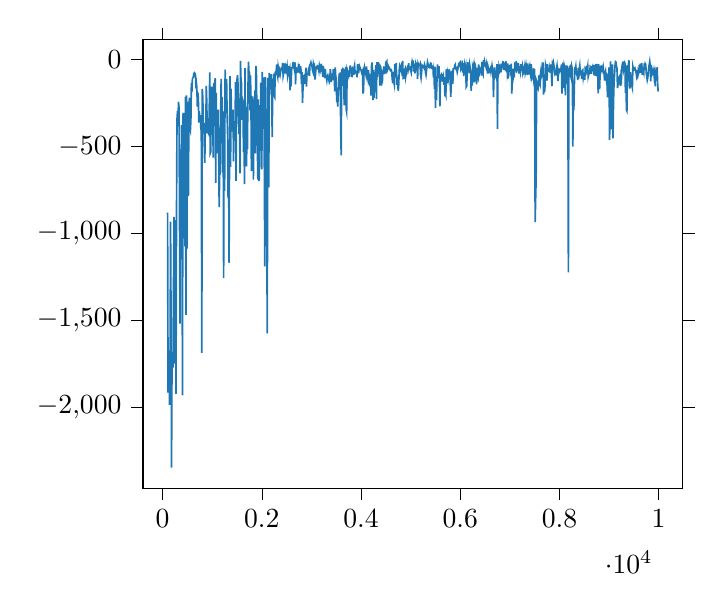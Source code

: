 % This file was created by tikzplotlib v0.9.1.
\begin{tikzpicture}

\definecolor{color0}{rgb}{0.122,0.467,0.706}

\begin{axis}[
tick align=outside,
tick pos=both,
x grid style={white!69.02!black},
xmin=-394.5, xmax=10484.5,
xtick style={color=black},
y grid style={white!69.02!black},
ymin=-2464.461, ymax=114.822,
ytick style={color=black}
]
\addplot [semithick, color0]
table {%
100 -880.039
110 -1914.783
120 -1762.04
130 -1674.133
140 -1986.142
150 -1796.126
160 -931.063
170 -1467.892
180 -2347.22
190 -1715.15
200 -1720.0
210 -1770.838
220 -1291.051
230 -904.647
240 -1173.897
250 -1748.054
260 -922.634
270 -1922.865
280 -894.511
290 -341.725
300 -296.443
310 -349.259
320 -242.169
330 -272.741
340 -850.612
350 -1518.427
360 -563.349
370 -881.545
380 -375.835
390 -581.395
400 -1930.672
410 -339.544
420 -351.003
430 -306.043
440 -867.696
450 -1073.26
460 -212.481
470 -1467.258
480 -205.699
490 -1087.25
500 -353.473
510 -242.811
520 -785.218
530 -292.479
540 -218.293
550 -395.749
560 -407.536
570 -348.24
580 -134.822
590 -185.633
600 -111.329
610 -104.149
620 -99.713
630 -79.132
640 -75.706
650 -80.421
660 -80.322
670 -141.219
680 -130.922
690 -160.512
700 -269.872
710 -187.961
720 -218.801
730 -361.716
740 -296.533
750 -345.175
760 -318.938
770 -393.446
780 -410.603
790 -1686.414
800 -167.388
810 -218.701
820 -357.208
830 -425.07
840 -362.901
850 -592.817
860 -406.864
870 -423.228
880 -150.263
890 -238.071
900 -416.518
910 -416.04
920 -422.912
930 -428.256
940 -290.972
950 -73.064
960 -538.592
970 -530.898
980 -271.427
990 -155.168
1000 -327.301
1010 -305.418
1020 -563.415
1030 -133.997
1040 -151.878
1050 -142.65
1060 -106.683
1070 -708.354
1080 -190.469
1090 -434.5
1100 -435.005
1110 -538.881
1120 -287.077
1130 -495.261
1140 -848.612
1150 -657.577
1160 -657.024
1170 -324.764
1180 -109.813
1190 -467.224
1200 -214.959
1210 -649.601
1220 -297.861
1230 -1256.738
1240 -357.992
1250 -754.271
1260 -56.454
1270 -180.665
1280 -308.723
1290 -111.952
1300 -305.348
1310 -430.012
1320 -796.835
1330 -553.405
1340 -1168.849
1350 -455.735
1360 -95.004
1370 -616.1
1380 -166.607
1390 -413.44
1400 -295.982
1410 -378.287
1420 -287.877
1430 -584.635
1440 -377.432
1450 -412.507
1460 -374.328
1470 -128.666
1480 -696.985
1490 -279.409
1500 -113.725
1510 -89.243
1520 -141.034
1530 -309.729
1540 -428.211
1550 -289.813
1560 -653.212
1570 -7.118
1580 -118.024
1590 -134.529
1600 -346.042
1610 -230.177
1620 -242.489
1630 -531.002
1640 -335.127
1650 -715.887
1660 -48.49
1670 -457.753
1680 -271.174
1690 -613.566
1700 -453.325
1710 -514.956
1720 -174.296
1730 -11.853
1740 -65.567
1750 -73.75
1760 -292.081
1770 -90.109
1780 -200.263
1790 -640.338
1800 -521.355
1810 -211.277
1820 -243.572
1830 -690.245
1840 -282.026
1850 -442.28
1860 -176.594
1870 -538.642
1880 -36.086
1890 -63.132
1900 -291.83
1910 -495.537
1920 -689.339
1930 -227.911
1940 -697.826
1950 -680.657
1960 -260.616
1970 -524.61
1980 -132.175
1990 -206.492
2000 -630.219
2010 -69.933
2020 -221.347
2030 -103.743
2040 -165.394
2050 -589.753
2060 -1189.399
2070 -98.73
2080 -344.179
2090 -377.373
2100 -1024.52
2110 -1574.277
2120 -104.357
2130 -138.158
2140 -734.403
2150 -75.477
2160 -169.959
2170 -114.705
2180 -114.548
2190 -83.83
2200 -254.993
2210 -445.41
2220 -109.247
2230 -183.484
2240 -79.966
2250 -205.538
2260 -213.778
2270 -73.146
2280 -72.347
2290 -64.671
2300 -27.097
2310 -86.35
2320 -100.459
2330 -39.568
2340 -55.889
2350 -75.152
2360 -61.941
2370 -84.57
2380 -67.431
2390 -53.434
2400 -48.045
2410 -51.729
2420 -17.996
2430 -92.84
2440 -77.26
2450 -70.775
2460 -21.013
2470 -51.373
2480 -79.624
2490 -47.5
2500 -62.769
2510 -43.123
2520 -90.581
2530 -71.145
2540 -35.906
2550 -66.351
2560 -54.493
2570 -176.447
2580 -40.71
2590 -152.675
2600 -57.833
2610 -44.3
2620 -42.762
2630 -16.965
2640 -16.859
2650 -48.448
2660 -61.637
2670 -15.071
2680 -141.832
2690 -42.513
2700 -67.11
2710 -71.403
2720 -68.914
2730 -48.962
2740 -73.479
2750 -24.13
2760 -54.283
2770 -79.111
2780 -36.754
2790 -60.8
2800 -140.359
2810 -69.992
2820 -248.572
2830 -164.246
2840 -93.558
2850 -96.058
2860 -140.338
2870 -86.592
2880 -84.334
2890 -45.315
2900 -154.267
2910 -81.307
2920 -82.219
2930 -83.706
2940 -56.732
2950 -47.921
2960 -92.96
2970 -29.662
2980 -26.216
2990 -15.984
3000 -28.413
3010 -34.794
3020 -57.85
3030 -68.286
3040 -23.321
3050 -35.765
3060 -31.303
3070 -114.072
3080 -91.979
3090 -54.269
3100 -45.069
3110 -47.8
3120 -35.039
3130 -37.391
3140 -48.911
3150 -64.096
3160 -32.376
3170 -45.148
3180 -60.201
3190 -45.84
3200 -23.372
3210 -65.783
3220 -68.413
3230 -97.974
3240 -35.755
3250 -85.82
3260 -95.929
3270 -89.201
3280 -52.882
3290 -100.651
3300 -103.921
3310 -120.046
3320 -95.745
3330 -89.166
3340 -103.442
3350 -114.584
3360 -128.419
3370 -118.91
3380 -53.821
3390 -78.235
3400 -128.55
3410 -91.093
3420 -87.866
3430 -117.858
3440 -54.079
3450 -112.892
3460 -90.285
3470 -181.825
3480 -43.639
3490 -94.813
3500 -111.734
3510 -243.212
3520 -199.844
3530 -270.401
3540 -198.683
3550 -140.781
3560 -79.434
3570 -165.245
3580 -72.48
3590 -402.344
3600 -549.804
3610 -52.23
3620 -80.559
3630 -150.089
3640 -54.519
3650 -58.486
3660 -262.466
3670 -79.09
3680 -105.577
3690 -41.442
3700 -287.216
3710 -301.917
3720 -54.505
3730 -64.467
3740 -77.318
3750 -90.698
3760 -62.113
3770 -98.601
3780 -32.835
3790 -51.307
3800 -50.784
3810 -60.064
3820 -100.831
3830 -51.819
3840 -57.477
3850 -86.391
3860 -45.729
3870 -31.959
3880 -73.446
3890 -69.387
3900 -68.649
3910 -79.314
3920 -100.854
3930 -30.962
3940 -30.008
3950 -78.189
3960 -51.946
3970 -37.318
3980 -45.34
3990 -57.357
4000 -57.958
4010 -71.479
4020 -80.851
4030 -70.149
4040 -194.498
4050 -178.265
4060 -69.589
4070 -47.207
4080 -67.069
4090 -68.656
4100 -85.934
4110 -38.139
4120 -71.288
4130 -92.164
4140 -59.988
4150 -113.338
4160 -97.323
4170 -133.25
4180 -144.796
4190 -80.992
4200 -206.83
4210 -43.383
4220 -16.069
4230 -71.971
4240 -231.911
4250 -58.002
4260 -219.006
4270 -144.135
4280 -134.642
4290 -89.992
4300 -31.609
4310 -226.974
4320 -13.908
4330 -99.966
4340 -18.25
4350 -18.342
4360 -46.371
4370 -28.788
4380 -149.542
4390 -39.675
4400 -45.368
4410 -149.315
4420 -125.418
4430 -127.663
4440 -67.029
4450 -58.976
4460 -44.351
4470 -45.836
4480 -82.292
4490 -51.531
4500 -76.788
4510 -17.089
4520 -11.168
4530 -61.116
4540 -53.556
4550 -36.44
4560 -42.815
4570 -43.565
4580 -54.032
4590 -61.136
4600 -58.001
4610 -57.226
4620 -73.042
4630 -113.619
4640 -135.646
4650 -69.692
4660 -126.07
4670 -141.993
4680 -23.683
4690 -49.819
4700 -44.262
4710 -18.675
4720 -144.124
4730 -117.517
4740 -143.963
4750 -178.508
4760 -143.794
4770 -60.169
4780 -33.085
4790 -39.656
4800 -64.39
4810 -70.854
4820 -15.878
4830 -93.627
4840 -6.946
4850 -107.768
4860 -106.635
4870 -104.164
4880 -59.237
4890 -51.409
4900 -98.088
4910 -80.358
4920 -81.238
4930 -44.837
4940 -39.443
4950 -52.31
4960 -20.657
4970 -48.654
4980 -42.039
4990 -44.296
5000 -61.812
5010 -72.471
5020 -25.22
5030 -8.825
5040 -19.754
5050 -15.652
5060 -68.724
5070 -23.441
5080 -59.242
5090 -78.8
5100 -20.641
5110 -30.033
5120 -35.624
5130 -15.895
5140 -110.583
5150 -21.319
5160 -29.243
5170 -28.164
5180 -31.531
5190 -24.127
5200 -85.407
5210 -104.855
5220 -76.737
5230 -30.815
5240 -34.439
5250 -40.228
5260 -42.637
5270 -47.882
5280 -27.324
5290 -37.013
5300 -73.5
5310 -87.913
5320 -63.902
5330 -37.132
5340 -13.568
5350 -24.873
5360 -33.0
5370 -44.718
5380 -46.35
5390 -44.526
5400 -20.031
5410 -21.033
5420 -46.846
5430 -49.849
5440 -49.127
5450 -41.28
5460 -103.162
5470 -68.289
5480 -169.685
5490 -40.405
5500 -277.412
5510 -104.42
5520 -232.69
5530 -125.894
5540 -26.937
5550 -106.623
5560 -70.176
5570 -37.185
5580 -96.568
5590 -267.98
5600 -124.604
5610 -91.081
5620 -85.843
5630 -126.334
5640 -81.376
5650 -103.297
5660 -93.112
5670 -144.596
5680 -100.359
5690 -199.268
5700 -195.102
5710 -205.435
5720 -54.585
5730 -94.365
5740 -109.683
5750 -79.981
5760 -100.321
5770 -61.035
5780 -59.99
5790 -73.759
5800 -148.213
5810 -213.659
5820 -91.877
5830 -68.486
5840 -66.327
5850 -140.515
5860 -52.058
5870 -50.374
5880 -50.547
5890 -32.388
5900 -27.475
5910 -51.731
5920 -57.327
5930 -52.132
5940 -70.964
5950 -56.251
5960 -40.529
5970 -23.902
5980 -20.263
5990 -29.504
6000 -21.579
6010 -51.394
6020 -42.489
6030 -62.81
6040 -5.714
6050 -74.347
6060 -19.523
6070 -93.56
6080 -68.972
6090 -33.632
6100 -54.541
6110 -39.824
6120 -157.027
6130 -151.575
6140 -85.839
6150 -14.063
6160 -65.503
6170 -68.668
6180 -55.624
6190 -27.022
6200 -46.716
6210 -84.812
6220 -178.541
6230 -64.231
6240 -148.643
6250 -39.558
6260 -50.256
6270 -33.793
6280 -129.823
6290 -20.463
6300 -25.928
6310 -90.79
6320 -77.668
6330 -141.199
6340 -47.178
6350 -85.731
6360 -98.339
6370 -27.171
6380 -45.865
6390 -71.434
6400 -56.242
6410 -52.789
6420 -46.945
6430 -91.237
6440 -13.149
6450 -69.68
6460 -81.047
6470 -2.758
6480 -22.248
6490 -8.263
6500 -29.943
6510 -34.684
6520 -43.472
6530 -26.367
6540 -51.444
6550 -38.527
6560 -79.694
6570 -57.185
6580 -73.538
6590 -72.443
6600 -53.891
6610 -47.832
6620 -70.472
6630 -52.227
6640 -33.372
6650 -53.926
6660 -74.625
6670 -215.111
6680 -102.987
6690 -44.482
6700 -87.528
6710 -96.542
6720 -101.756
6730 -81.66
6740 -25.867
6750 -397.326
6760 -74.776
6770 -81.382
6780 -38.8
6790 -53.32
6800 -27.02
6810 -69.574
6820 -69.524
6830 -28.71
6840 -30.191
6850 -28.584
6860 -7.908
6870 -58.457
6880 -21.482
6890 -26.338
6900 -55.122
6910 -58.258
6920 -8.405
6930 -61.96
6940 -19.846
6950 -79.995
6960 -61.772
6970 -108.282
6980 -28.454
6990 -69.598
7000 -37.416
7010 -35.08
7020 -91.531
7030 -22.674
7040 -195.546
7050 -79.351
7060 -51.499
7070 -101.138
7080 -83.051
7090 -87.894
7100 -22.705
7110 -25.527
7120 -40.973
7130 -9.238
7140 -40.102
7150 -19.645
7160 -66.211
7170 -18.312
7180 -80.21
7190 -54.539
7200 -48.49
7210 -67.338
7220 -25.904
7230 -55.865
7240 -50.137
7250 -35.595
7260 -70.967
7270 -54.38
7280 -69.187
7290 -60.216
7300 -39.794
7310 -78.444
7320 -66.039
7330 -38.896
7340 -61.907
7350 -88.273
7360 -21.033
7370 -54.584
7380 -86.014
7390 -48.859
7400 -36.31
7410 -74.205
7420 -90.785
7430 -25.995
7440 -61.512
7450 -98.834
7460 -89.446
7470 -103.1
7480 -49.309
7490 -152.527
7500 -52.624
7510 -934.325
7520 -800.807
7530 -687.947
7540 -121.747
7550 -130.331
7560 -157.906
7570 -165.942
7580 -141.111
7590 -89.661
7600 -122.161
7610 -136.105
7620 -76.549
7630 -54.866
7640 -87.615
7650 -74.598
7660 -83.567
7670 -15.157
7680 -200.77
7690 -136.734
7700 -187.277
7710 -146.393
7720 -27.98
7730 -40.483
7740 -58.068
7750 -119.641
7760 -25.997
7770 -54.523
7780 -63.647
7790 -65.229
7800 -67.726
7810 -34.161
7820 -40.229
7830 -36.485
7840 -96.46
7850 -152.001
7860 -25.867
7870 -37.249
7880 -18.879
7890 -35.813
7900 -70.122
7910 -84.894
7920 -80.347
7930 -82.847
7940 -48.447
7950 -32.906
7960 -71.817
7970 -123.596
7980 -63.765
7990 -74.343
8000 -61.77
8010 -54.483
8020 -51.635
8030 -63.375
8040 -27.02
8050 -194.85
8060 -119.126
8070 -16.671
8080 -49.494
8090 -162.909
8100 -37.743
8110 -49.983
8120 -205.258
8130 -79.371
8140 -36.831
8150 -37.653
8160 -40.33
8170 -155.282
8180 -1223.943
8190 -102.681
8200 -52.909
8210 -38.321
8220 -35.618
8230 -95.897
8240 -109.373
8250 -41.609
8260 -56.472
8270 -500.286
8280 -207.995
8290 -289.457
8300 -157.12
8310 -52.344
8320 -55.385
8330 -37.749
8340 -74.146
8350 -85.153
8360 -94.617
8370 -116.554
8380 -47.467
8390 -108.512
8400 -53.415
8410 -34.018
8420 -74.515
8430 -82.275
8440 -75.374
8450 -111.58
8460 -62.552
8470 -59.101
8480 -102.841
8490 -83.984
8500 -81.961
8510 -116.463
8520 -50.151
8530 -55.414
8540 -48.94
8550 -66.387
8560 -51.177
8570 -34.936
8580 -97.497
8590 -84.918
8600 -80.468
8610 -71.858
8620 -40.88
8630 -45.489
8640 -80.752
8650 -43.893
8660 -46.328
8670 -38.434
8680 -56.121
8690 -29.747
8700 -62.695
8710 -52.761
8720 -92.569
8730 -31.024
8740 -29.366
8750 -37.436
8760 -96.616
8770 -26.117
8780 -193.774
8790 -24.701
8800 -89.576
8810 -168.884
8820 -77.5
8830 -40.38
8840 -37.034
8850 -41.428
8860 -60.749
8870 -47.398
8880 -36.718
8890 -64.646
8900 -81.579
8910 -119.49
8920 -79.183
8930 -66.455
8940 -95.157
8950 -76.255
8960 -145.499
8970 -215.867
8980 -118.662
8990 -132.546
9000 -44.209
9010 -460.476
9020 -327.672
9030 -10.286
9040 -400.168
9050 -163.224
9060 -179.651
9070 -26.67
9080 -452.701
9090 -242.164
9100 -137.265
9110 -88.381
9120 -36.555
9130 -11.715
9140 -14.236
9150 -37.848
9160 -49.886
9170 -163.491
9180 -144.906
9190 -139.996
9200 -95.86
9210 -131.1
9220 -86.42
9230 -150.121
9240 -93.874
9250 -107.985
9260 -39.199
9270 -23.987
9280 -32.024
9290 -51.815
9300 -14.294
9310 -12.002
9320 -22.598
9330 -190.42
9340 -31.969
9350 -289.681
9360 -296.059
9370 -51.6
9380 -35.297
9390 -32.417
9400 -2.418
9410 -142.565
9420 -165.449
9430 -72.111
9440 -98.006
9450 -108.953
9460 -151.033
9470 -163.162
9480 -38.845
9490 -51.788
9500 -55.865
9510 -50.338
9520 -47.216
9530 -62.246
9540 -65.769
9550 -84.863
9560 -58.712
9570 -102.798
9580 -97.526
9590 -61.44
9600 -67.567
9610 -30.412
9620 -68.708
9630 -22.087
9640 -74.878
9650 -39.373
9660 -18.88
9670 -86.489
9680 -64.792
9690 -66.285
9700 -77.581
9710 -21.378
9720 -56.626
9730 -23.165
9740 -28.575
9750 -77.475
9760 -95.214
9770 -118.014
9780 -105.691
9790 -76.495
9800 -46.942
9810 -27.493
9820 -9.484
9830 -33.921
9840 -125.085
9850 -59.858
9860 -47.475
9870 -59.702
9880 -81.785
9890 -77.573
9900 -62.583
9910 -97.985
9920 -80.898
9930 -152.769
9940 -81.508
9950 -87.646
9960 -49.002
9970 -48.181
9980 -138.658
9990 -183.18
};
\end{axis}

\end{tikzpicture}
